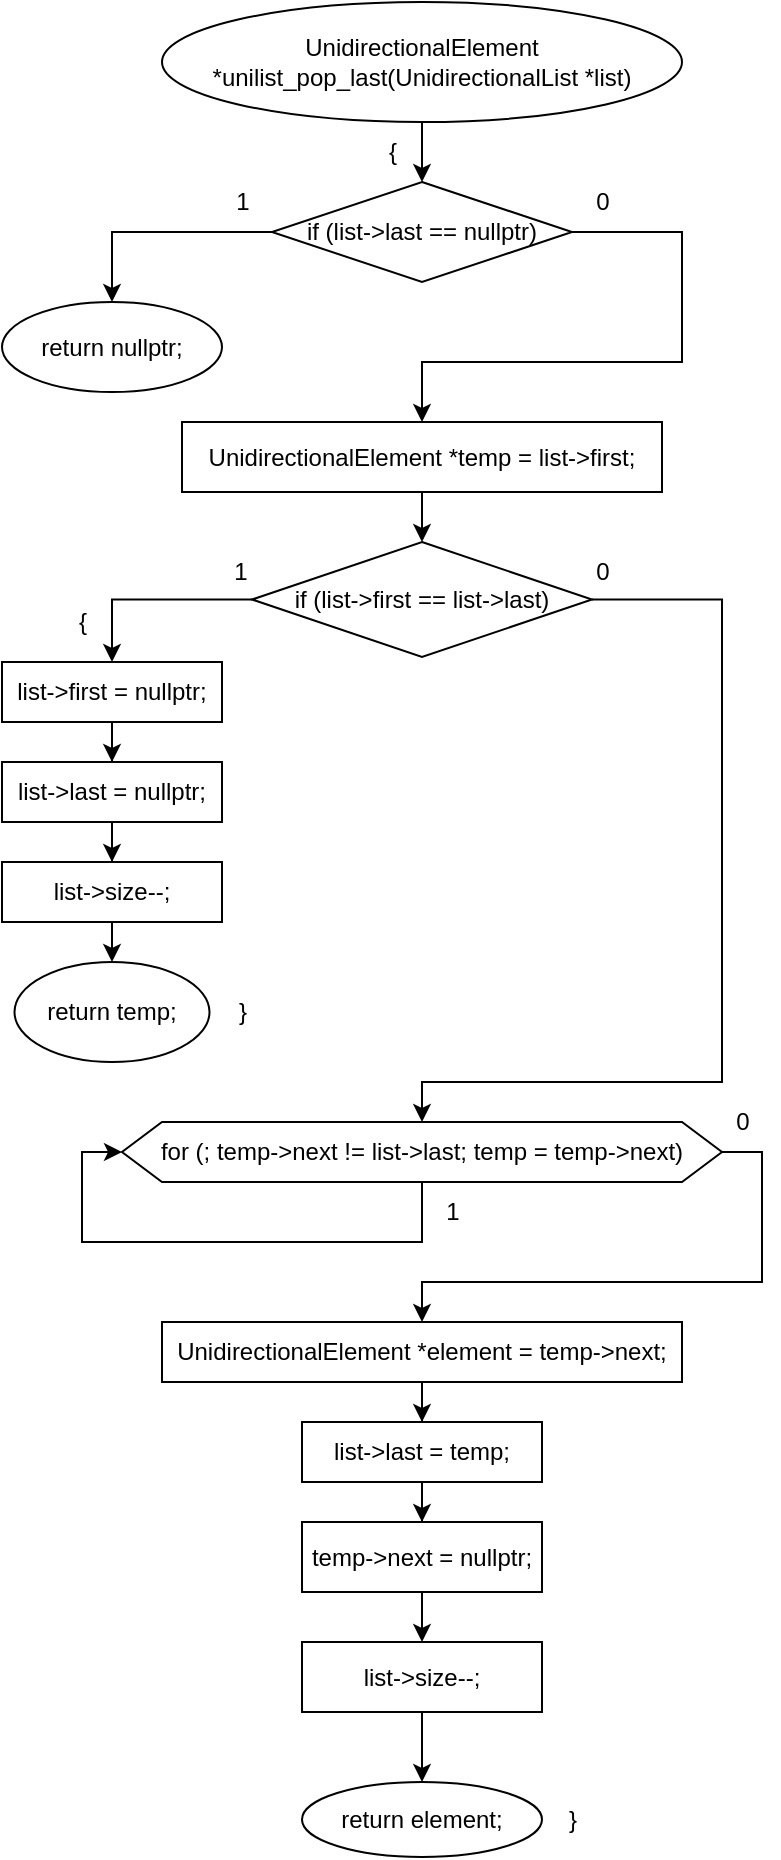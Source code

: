 <mxfile version="20.8.16" type="device"><diagram name="Страница 1" id="MYuz-L0cuVSSvsZRqbwb"><mxGraphModel dx="1036" dy="614" grid="1" gridSize="10" guides="1" tooltips="1" connect="1" arrows="1" fold="1" page="1" pageScale="1" pageWidth="827" pageHeight="1169" math="0" shadow="0"><root><mxCell id="0"/><mxCell id="1" parent="0"/><mxCell id="GHdhktxVnlPlR_GoTu2v-3" value="" style="edgeStyle=orthogonalEdgeStyle;rounded=0;orthogonalLoop=1;jettySize=auto;html=1;" edge="1" parent="1" source="GHdhktxVnlPlR_GoTu2v-1" target="GHdhktxVnlPlR_GoTu2v-2"><mxGeometry relative="1" as="geometry"/></mxCell><mxCell id="GHdhktxVnlPlR_GoTu2v-1" value="UnidirectionalElement *unilist_pop_last(UnidirectionalList *list)" style="ellipse;whiteSpace=wrap;html=1;" vertex="1" parent="1"><mxGeometry x="280" y="20" width="260" height="60" as="geometry"/></mxCell><mxCell id="GHdhktxVnlPlR_GoTu2v-7" value="" style="edgeStyle=orthogonalEdgeStyle;rounded=0;orthogonalLoop=1;jettySize=auto;html=1;" edge="1" parent="1" source="GHdhktxVnlPlR_GoTu2v-2" target="GHdhktxVnlPlR_GoTu2v-6"><mxGeometry relative="1" as="geometry"/></mxCell><mxCell id="GHdhktxVnlPlR_GoTu2v-9" value="" style="edgeStyle=orthogonalEdgeStyle;rounded=0;orthogonalLoop=1;jettySize=auto;html=1;entryX=0.5;entryY=0;entryDx=0;entryDy=0;" edge="1" parent="1" source="GHdhktxVnlPlR_GoTu2v-2" target="GHdhktxVnlPlR_GoTu2v-8"><mxGeometry relative="1" as="geometry"><Array as="points"><mxPoint x="540" y="135"/><mxPoint x="540" y="200"/><mxPoint x="410" y="200"/></Array></mxGeometry></mxCell><mxCell id="GHdhktxVnlPlR_GoTu2v-2" value="if (list-&amp;gt;last == nullptr)" style="rhombus;whiteSpace=wrap;html=1;" vertex="1" parent="1"><mxGeometry x="335" y="110" width="150" height="50" as="geometry"/></mxCell><mxCell id="GHdhktxVnlPlR_GoTu2v-6" value="return nullptr;" style="ellipse;whiteSpace=wrap;html=1;" vertex="1" parent="1"><mxGeometry x="200" y="170" width="110" height="45" as="geometry"/></mxCell><mxCell id="GHdhktxVnlPlR_GoTu2v-13" value="" style="edgeStyle=orthogonalEdgeStyle;rounded=0;orthogonalLoop=1;jettySize=auto;html=1;" edge="1" parent="1" source="GHdhktxVnlPlR_GoTu2v-8" target="GHdhktxVnlPlR_GoTu2v-12"><mxGeometry relative="1" as="geometry"/></mxCell><mxCell id="GHdhktxVnlPlR_GoTu2v-8" value="UnidirectionalElement *temp = list-&amp;gt;first;" style="whiteSpace=wrap;html=1;" vertex="1" parent="1"><mxGeometry x="290" y="230" width="240" height="35" as="geometry"/></mxCell><mxCell id="GHdhktxVnlPlR_GoTu2v-10" value="0" style="text;html=1;align=center;verticalAlign=middle;resizable=0;points=[];autosize=1;strokeColor=none;fillColor=none;" vertex="1" parent="1"><mxGeometry x="485" y="105" width="30" height="30" as="geometry"/></mxCell><mxCell id="GHdhktxVnlPlR_GoTu2v-11" value="1" style="text;html=1;align=center;verticalAlign=middle;resizable=0;points=[];autosize=1;strokeColor=none;fillColor=none;" vertex="1" parent="1"><mxGeometry x="305" y="105" width="30" height="30" as="geometry"/></mxCell><mxCell id="GHdhktxVnlPlR_GoTu2v-23" style="edgeStyle=orthogonalEdgeStyle;rounded=0;orthogonalLoop=1;jettySize=auto;html=1;entryX=0.5;entryY=0;entryDx=0;entryDy=0;" edge="1" parent="1" source="GHdhktxVnlPlR_GoTu2v-12" target="GHdhktxVnlPlR_GoTu2v-14"><mxGeometry relative="1" as="geometry"/></mxCell><mxCell id="GHdhktxVnlPlR_GoTu2v-28" style="edgeStyle=orthogonalEdgeStyle;rounded=0;orthogonalLoop=1;jettySize=auto;html=1;entryX=0.5;entryY=0;entryDx=0;entryDy=0;" edge="1" parent="1" source="GHdhktxVnlPlR_GoTu2v-12" target="GHdhktxVnlPlR_GoTu2v-27"><mxGeometry relative="1" as="geometry"><Array as="points"><mxPoint x="560" y="319"/><mxPoint x="560" y="560"/><mxPoint x="410" y="560"/></Array></mxGeometry></mxCell><mxCell id="GHdhktxVnlPlR_GoTu2v-12" value="if (list-&amp;gt;first == list-&amp;gt;last)" style="rhombus;whiteSpace=wrap;html=1;" vertex="1" parent="1"><mxGeometry x="325" y="290" width="170" height="57.5" as="geometry"/></mxCell><mxCell id="GHdhktxVnlPlR_GoTu2v-16" value="" style="edgeStyle=orthogonalEdgeStyle;rounded=0;orthogonalLoop=1;jettySize=auto;html=1;" edge="1" parent="1" source="GHdhktxVnlPlR_GoTu2v-14" target="GHdhktxVnlPlR_GoTu2v-15"><mxGeometry relative="1" as="geometry"/></mxCell><mxCell id="GHdhktxVnlPlR_GoTu2v-14" value="list-&amp;gt;first = nullptr;" style="whiteSpace=wrap;html=1;" vertex="1" parent="1"><mxGeometry x="200" y="350" width="110" height="30" as="geometry"/></mxCell><mxCell id="GHdhktxVnlPlR_GoTu2v-18" value="" style="edgeStyle=orthogonalEdgeStyle;rounded=0;orthogonalLoop=1;jettySize=auto;html=1;" edge="1" parent="1" source="GHdhktxVnlPlR_GoTu2v-15" target="GHdhktxVnlPlR_GoTu2v-17"><mxGeometry relative="1" as="geometry"/></mxCell><mxCell id="GHdhktxVnlPlR_GoTu2v-15" value="list-&amp;gt;last = nullptr;" style="whiteSpace=wrap;html=1;" vertex="1" parent="1"><mxGeometry x="200" y="400" width="110" height="30" as="geometry"/></mxCell><mxCell id="GHdhktxVnlPlR_GoTu2v-22" value="" style="edgeStyle=orthogonalEdgeStyle;rounded=0;orthogonalLoop=1;jettySize=auto;html=1;" edge="1" parent="1" source="GHdhktxVnlPlR_GoTu2v-17" target="GHdhktxVnlPlR_GoTu2v-21"><mxGeometry relative="1" as="geometry"/></mxCell><mxCell id="GHdhktxVnlPlR_GoTu2v-17" value="list-&amp;gt;size--;" style="whiteSpace=wrap;html=1;" vertex="1" parent="1"><mxGeometry x="200" y="450" width="110" height="30" as="geometry"/></mxCell><mxCell id="GHdhktxVnlPlR_GoTu2v-21" value="return temp;" style="ellipse;whiteSpace=wrap;html=1;" vertex="1" parent="1"><mxGeometry x="206.25" y="500" width="97.5" height="50" as="geometry"/></mxCell><mxCell id="GHdhktxVnlPlR_GoTu2v-24" value="{" style="text;html=1;align=center;verticalAlign=middle;resizable=0;points=[];autosize=1;strokeColor=none;fillColor=none;" vertex="1" parent="1"><mxGeometry x="225" y="315" width="30" height="30" as="geometry"/></mxCell><mxCell id="GHdhktxVnlPlR_GoTu2v-25" value="}" style="text;html=1;align=center;verticalAlign=middle;resizable=0;points=[];autosize=1;strokeColor=none;fillColor=none;" vertex="1" parent="1"><mxGeometry x="305" y="510" width="30" height="30" as="geometry"/></mxCell><mxCell id="GHdhktxVnlPlR_GoTu2v-26" value="1" style="text;html=1;align=center;verticalAlign=middle;resizable=0;points=[];autosize=1;strokeColor=none;fillColor=none;" vertex="1" parent="1"><mxGeometry x="303.75" y="290" width="30" height="30" as="geometry"/></mxCell><mxCell id="GHdhktxVnlPlR_GoTu2v-33" style="edgeStyle=orthogonalEdgeStyle;rounded=0;orthogonalLoop=1;jettySize=auto;html=1;entryX=0.5;entryY=0;entryDx=0;entryDy=0;" edge="1" parent="1" source="GHdhktxVnlPlR_GoTu2v-27" target="GHdhktxVnlPlR_GoTu2v-32"><mxGeometry relative="1" as="geometry"><Array as="points"><mxPoint x="580" y="595"/><mxPoint x="580" y="660"/><mxPoint x="410" y="660"/></Array></mxGeometry></mxCell><mxCell id="GHdhktxVnlPlR_GoTu2v-27" value="for (; temp-&amp;gt;next != list-&amp;gt;last; temp = temp-&amp;gt;next)" style="shape=hexagon;perimeter=hexagonPerimeter2;whiteSpace=wrap;html=1;fixedSize=1;" vertex="1" parent="1"><mxGeometry x="260" y="580" width="300" height="30" as="geometry"/></mxCell><mxCell id="GHdhktxVnlPlR_GoTu2v-29" value="0" style="text;html=1;align=center;verticalAlign=middle;resizable=0;points=[];autosize=1;strokeColor=none;fillColor=none;" vertex="1" parent="1"><mxGeometry x="485" y="290" width="30" height="30" as="geometry"/></mxCell><mxCell id="GHdhktxVnlPlR_GoTu2v-30" style="edgeStyle=orthogonalEdgeStyle;rounded=0;orthogonalLoop=1;jettySize=auto;html=1;entryX=0;entryY=0.5;entryDx=0;entryDy=0;" edge="1" parent="1" source="GHdhktxVnlPlR_GoTu2v-27" target="GHdhktxVnlPlR_GoTu2v-27"><mxGeometry relative="1" as="geometry"><Array as="points"><mxPoint x="410" y="640"/><mxPoint x="240" y="640"/><mxPoint x="240" y="595"/></Array></mxGeometry></mxCell><mxCell id="GHdhktxVnlPlR_GoTu2v-31" value="1" style="text;html=1;align=center;verticalAlign=middle;resizable=0;points=[];autosize=1;strokeColor=none;fillColor=none;" vertex="1" parent="1"><mxGeometry x="410" y="610" width="30" height="30" as="geometry"/></mxCell><mxCell id="GHdhktxVnlPlR_GoTu2v-36" value="" style="edgeStyle=orthogonalEdgeStyle;rounded=0;orthogonalLoop=1;jettySize=auto;html=1;" edge="1" parent="1" source="GHdhktxVnlPlR_GoTu2v-32" target="GHdhktxVnlPlR_GoTu2v-35"><mxGeometry relative="1" as="geometry"/></mxCell><mxCell id="GHdhktxVnlPlR_GoTu2v-32" value="UnidirectionalElement *element = temp-&amp;gt;next;" style="whiteSpace=wrap;html=1;" vertex="1" parent="1"><mxGeometry x="280" y="680" width="260" height="30" as="geometry"/></mxCell><mxCell id="GHdhktxVnlPlR_GoTu2v-34" value="0" style="text;html=1;align=center;verticalAlign=middle;resizable=0;points=[];autosize=1;strokeColor=none;fillColor=none;" vertex="1" parent="1"><mxGeometry x="555" y="565" width="30" height="30" as="geometry"/></mxCell><mxCell id="GHdhktxVnlPlR_GoTu2v-38" value="" style="edgeStyle=orthogonalEdgeStyle;rounded=0;orthogonalLoop=1;jettySize=auto;html=1;" edge="1" parent="1" source="GHdhktxVnlPlR_GoTu2v-35" target="GHdhktxVnlPlR_GoTu2v-37"><mxGeometry relative="1" as="geometry"/></mxCell><mxCell id="GHdhktxVnlPlR_GoTu2v-35" value="list-&amp;gt;last = temp;" style="whiteSpace=wrap;html=1;" vertex="1" parent="1"><mxGeometry x="350" y="730" width="120" height="30" as="geometry"/></mxCell><mxCell id="GHdhktxVnlPlR_GoTu2v-40" value="" style="edgeStyle=orthogonalEdgeStyle;rounded=0;orthogonalLoop=1;jettySize=auto;html=1;" edge="1" parent="1" source="GHdhktxVnlPlR_GoTu2v-37" target="GHdhktxVnlPlR_GoTu2v-39"><mxGeometry relative="1" as="geometry"/></mxCell><mxCell id="GHdhktxVnlPlR_GoTu2v-37" value="temp-&amp;gt;next = nullptr;" style="whiteSpace=wrap;html=1;" vertex="1" parent="1"><mxGeometry x="350" y="780" width="120" height="35" as="geometry"/></mxCell><mxCell id="GHdhktxVnlPlR_GoTu2v-42" value="" style="edgeStyle=orthogonalEdgeStyle;rounded=0;orthogonalLoop=1;jettySize=auto;html=1;" edge="1" parent="1" source="GHdhktxVnlPlR_GoTu2v-39" target="GHdhktxVnlPlR_GoTu2v-41"><mxGeometry relative="1" as="geometry"/></mxCell><mxCell id="GHdhktxVnlPlR_GoTu2v-39" value="list-&amp;gt;size--;" style="whiteSpace=wrap;html=1;" vertex="1" parent="1"><mxGeometry x="350" y="840" width="120" height="35" as="geometry"/></mxCell><mxCell id="GHdhktxVnlPlR_GoTu2v-41" value="return element;" style="ellipse;whiteSpace=wrap;html=1;" vertex="1" parent="1"><mxGeometry x="350" y="910" width="120" height="37.5" as="geometry"/></mxCell><mxCell id="GHdhktxVnlPlR_GoTu2v-43" value="}" style="text;html=1;align=center;verticalAlign=middle;resizable=0;points=[];autosize=1;strokeColor=none;fillColor=none;" vertex="1" parent="1"><mxGeometry x="470" y="913.75" width="30" height="30" as="geometry"/></mxCell><mxCell id="GHdhktxVnlPlR_GoTu2v-44" value="{" style="text;html=1;align=center;verticalAlign=middle;resizable=0;points=[];autosize=1;strokeColor=none;fillColor=none;" vertex="1" parent="1"><mxGeometry x="380" y="80" width="30" height="30" as="geometry"/></mxCell></root></mxGraphModel></diagram></mxfile>